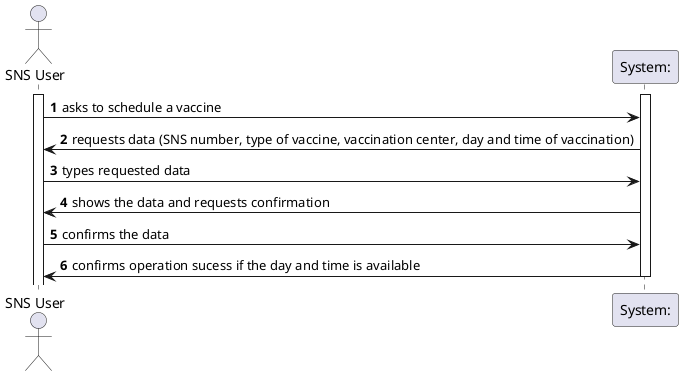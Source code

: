 @startuml
'https://plantuml.com/sequence-diagram

autonumber
actor "SNS User" as user

activate user
activate "System:"
user-> "System:" : asks to schedule a vaccine
"System:" -> user : requests data (SNS number, type of vaccine, vaccination center, day and time of vaccination)
user-> "System:" : types requested data
user<- "System:" : shows the data and requests confirmation
user-> "System:" : confirms the data
user<- "System:" : confirms operation sucess if the day and time is available

deactivate "System:"

@enduml